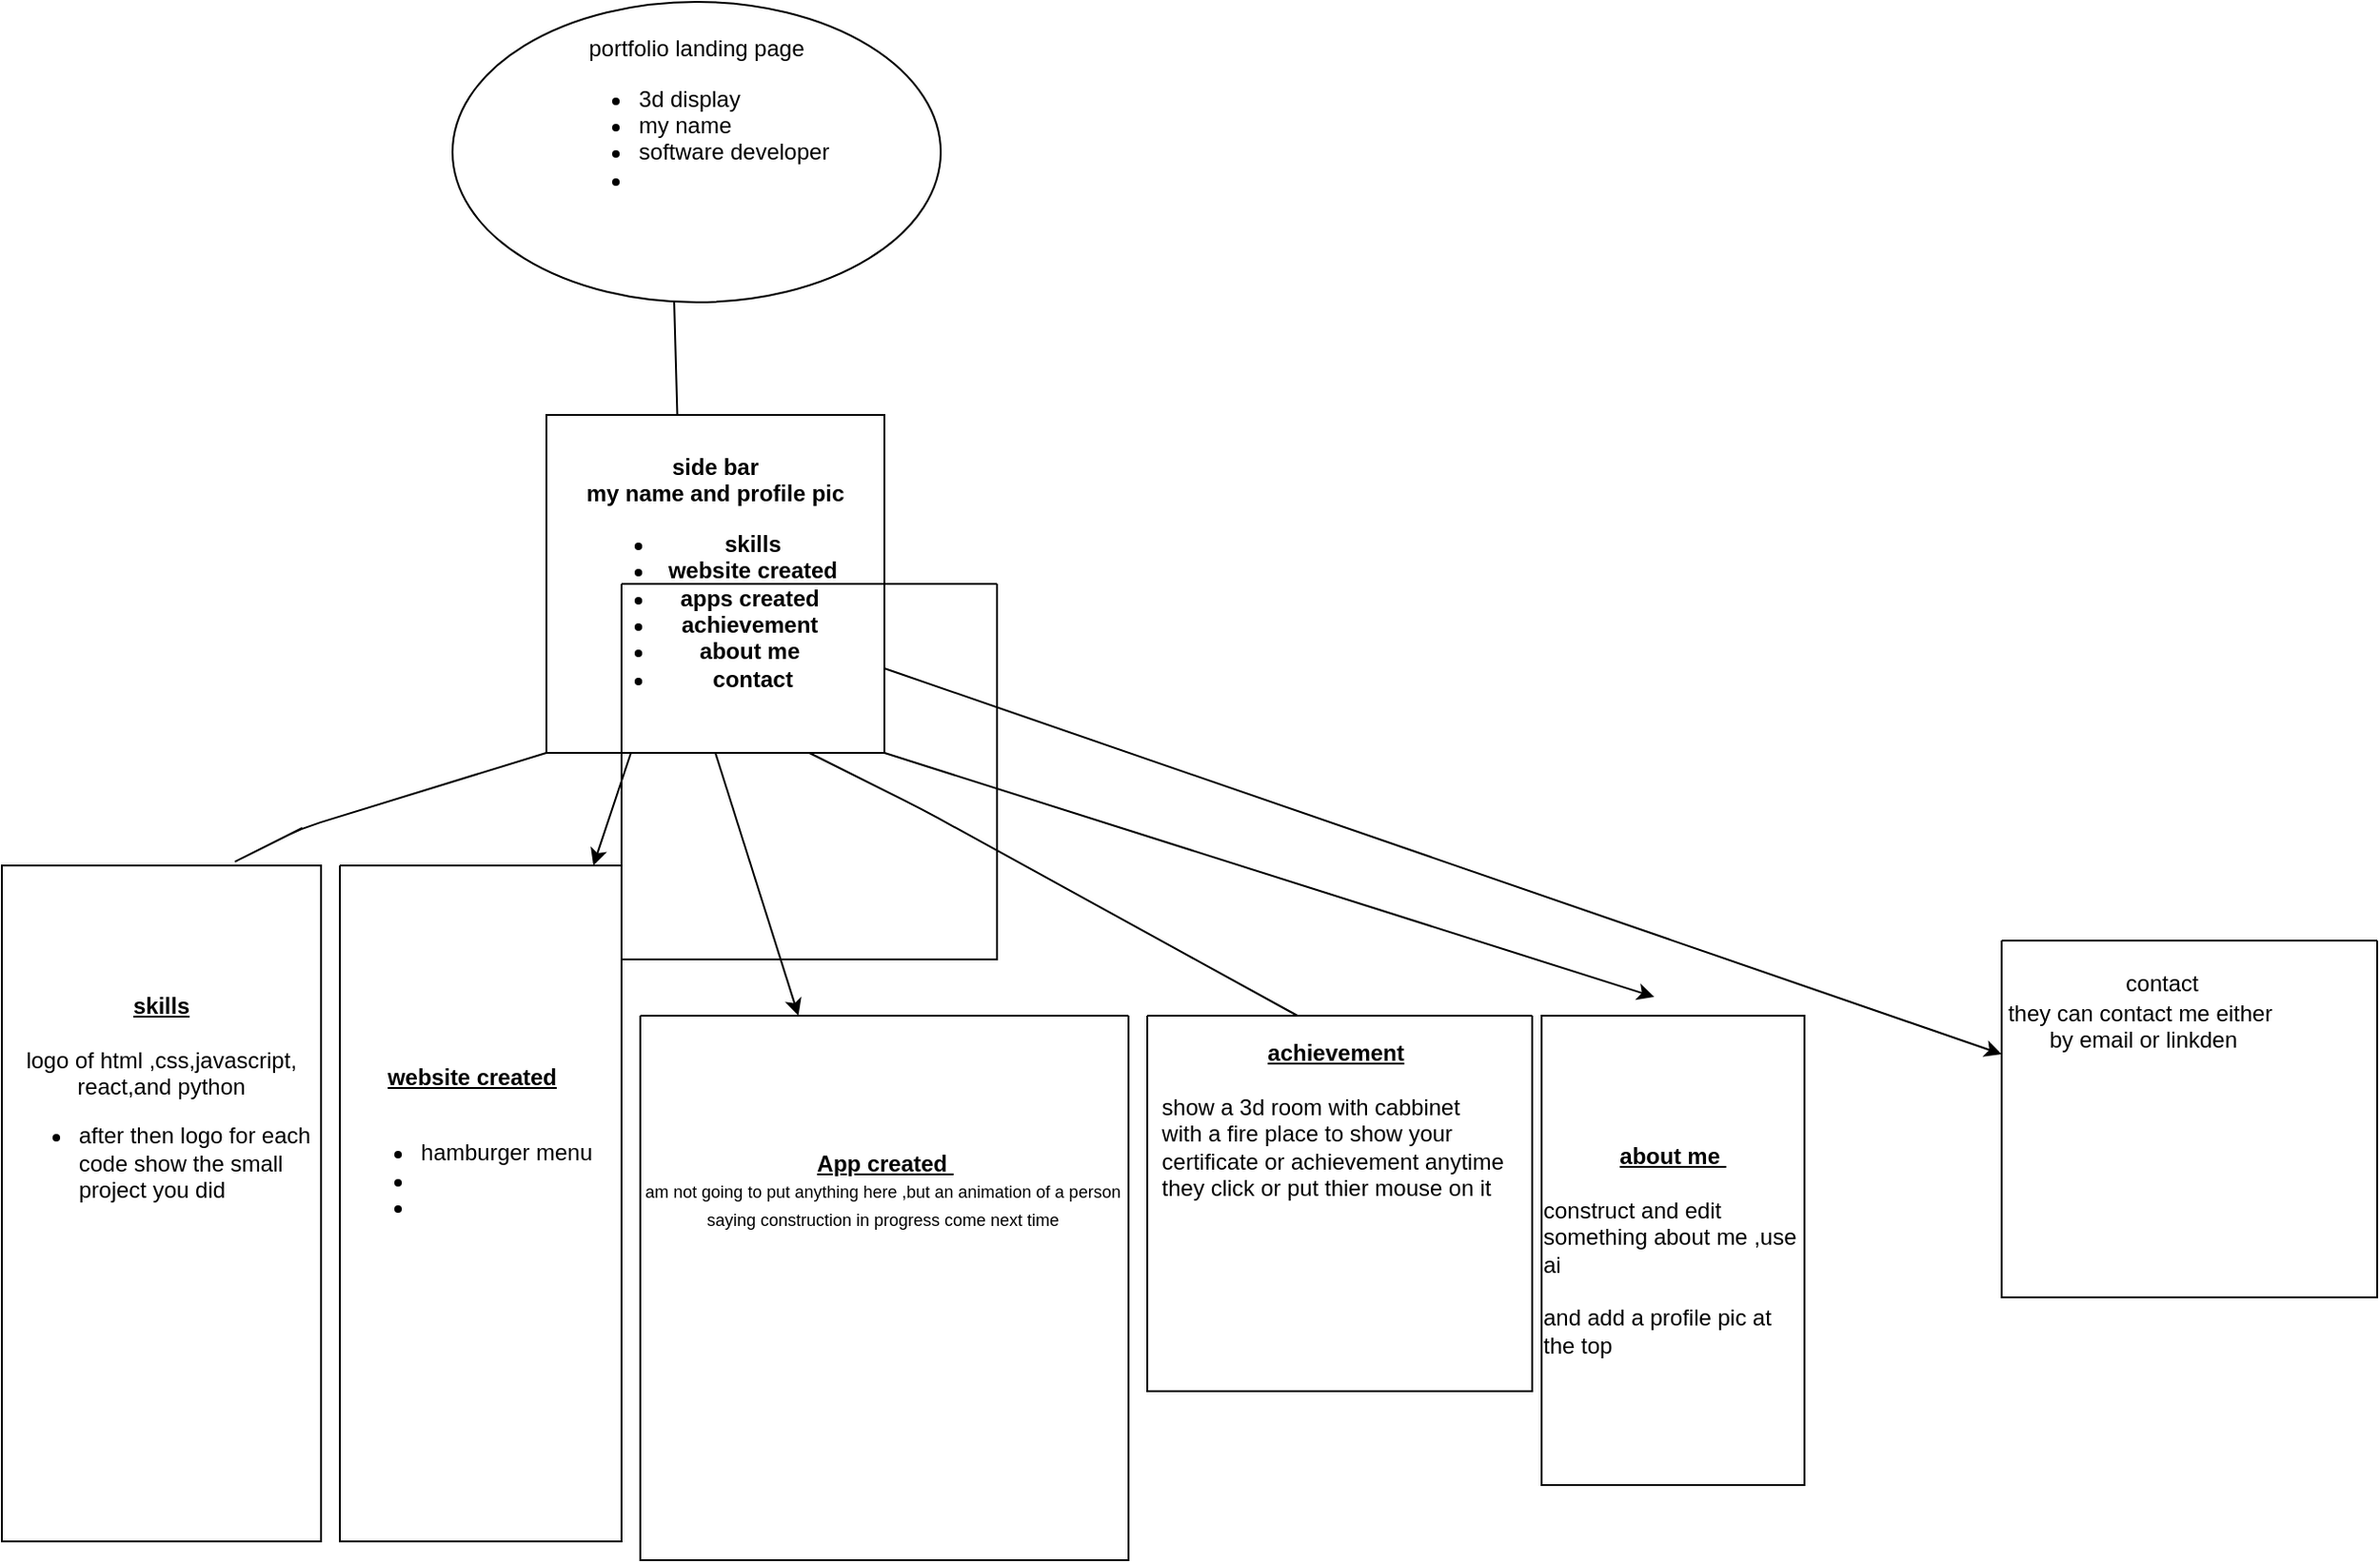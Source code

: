 <mxfile>
    <diagram id="KghgxJheUcix_I2PBXYU" name="Page-1">
        <mxGraphModel dx="662" dy="475" grid="1" gridSize="10" guides="1" tooltips="1" connect="1" arrows="1" fold="1" page="1" pageScale="1" pageWidth="850" pageHeight="1100" math="0" shadow="0">
            <root>
                <mxCell id="0"/>
                <mxCell id="1" parent="0"/>
                <mxCell id="2" value="&lt;div&gt;&lt;br&gt;&lt;/div&gt;portfolio landing page&lt;div style=&quot;text-align: left;&quot;&gt;&lt;ul&gt;&lt;li&gt;3d display&lt;/li&gt;&lt;li&gt;my name&lt;/li&gt;&lt;li&gt;software developer&lt;/li&gt;&lt;li&gt;&lt;br&gt;&lt;/li&gt;&lt;/ul&gt;&lt;/div&gt;&lt;div&gt;&amp;nbsp;&lt;/div&gt;&lt;div&gt;&amp;nbsp;&lt;div&gt;&lt;br&gt;&lt;/div&gt;&lt;/div&gt;" style="ellipse;whiteSpace=wrap;html=1;" parent="1" vertex="1">
                    <mxGeometry x="250" y="10" width="260" height="160" as="geometry"/>
                </mxCell>
                <mxCell id="3" value="" style="endArrow=none;html=1;entryX=0.454;entryY=1;entryDx=0;entryDy=0;entryPerimeter=0;" parent="1" target="2" edge="1">
                    <mxGeometry width="50" height="50" relative="1" as="geometry">
                        <mxPoint x="368" y="240" as="sourcePoint"/>
                        <mxPoint x="330" y="190" as="targetPoint"/>
                        <Array as="points">
                            <mxPoint x="370" y="240"/>
                        </Array>
                    </mxGeometry>
                </mxCell>
                <mxCell id="9" style="edgeStyle=none;html=1;exitX=0.25;exitY=1;exitDx=0;exitDy=0;" edge="1" parent="1" source="4" target="10">
                    <mxGeometry relative="1" as="geometry">
                        <mxPoint x="290" y="460" as="targetPoint"/>
                    </mxGeometry>
                </mxCell>
                <mxCell id="12" style="edgeStyle=none;html=1;exitX=0.5;exitY=1;exitDx=0;exitDy=0;" edge="1" parent="1" source="4" target="13">
                    <mxGeometry relative="1" as="geometry">
                        <mxPoint x="390" y="470" as="targetPoint"/>
                    </mxGeometry>
                </mxCell>
                <mxCell id="22" style="edgeStyle=none;html=1;exitX=1;exitY=1;exitDx=0;exitDy=0;" edge="1" parent="1" source="4">
                    <mxGeometry relative="1" as="geometry">
                        <mxPoint x="890" y="540" as="targetPoint"/>
                    </mxGeometry>
                </mxCell>
                <mxCell id="24" style="edgeStyle=none;html=1;exitX=1;exitY=0.75;exitDx=0;exitDy=0;" edge="1" parent="1" source="4" target="25">
                    <mxGeometry relative="1" as="geometry">
                        <mxPoint x="1083" y="540" as="targetPoint"/>
                    </mxGeometry>
                </mxCell>
                <mxCell id="4" value="&lt;b&gt;side bar&lt;/b&gt;&lt;div&gt;&lt;div style=&quot;text-align: left;&quot;&gt;&lt;b&gt;my name and profile pic&lt;/b&gt;&lt;/div&gt;&lt;div&gt;&lt;ul&gt;&lt;li&gt;&lt;b&gt;skills&lt;/b&gt;&lt;/li&gt;&lt;li&gt;&lt;b&gt;website created&lt;/b&gt;&lt;/li&gt;&lt;li&gt;&lt;b&gt;apps created&amp;nbsp;&lt;/b&gt;&lt;/li&gt;&lt;li&gt;&lt;b&gt;achievement&amp;nbsp;&lt;/b&gt;&lt;/li&gt;&lt;li&gt;&lt;b&gt;about me&amp;nbsp;&lt;/b&gt;&lt;/li&gt;&lt;li&gt;&lt;b&gt;contact&lt;/b&gt;&lt;/li&gt;&lt;/ul&gt;&lt;/div&gt;&lt;/div&gt;" style="whiteSpace=wrap;html=1;aspect=fixed;" parent="1" vertex="1">
                    <mxGeometry x="300" y="230" width="180" height="180" as="geometry"/>
                </mxCell>
                <mxCell id="5" value="" style="endArrow=none;html=1;entryX=0;entryY=1;entryDx=0;entryDy=0;" edge="1" parent="1" target="4">
                    <mxGeometry width="50" height="50" relative="1" as="geometry">
                        <mxPoint x="170" y="450" as="sourcePoint"/>
                        <mxPoint x="360" y="450" as="targetPoint"/>
                        <Array as="points">
                            <mxPoint x="130" y="470"/>
                            <mxPoint x="170" y="450"/>
                        </Array>
                    </mxGeometry>
                </mxCell>
                <mxCell id="8" value="&lt;b&gt;&lt;u&gt;skills&lt;/u&gt;&lt;/b&gt;&lt;div&gt;&lt;span style=&quot;background-color: transparent; text-align: left;&quot;&gt;&lt;br&gt;&lt;/span&gt;&lt;/div&gt;&lt;div&gt;&lt;span style=&quot;background-color: transparent; text-align: left;&quot;&gt;logo of html ,css,javascript, react,and python&lt;/span&gt;&lt;/div&gt;&lt;div style=&quot;&quot;&gt;&lt;ul&gt;&lt;li style=&quot;text-align: left;&quot;&gt;after then logo for each code show the small project you did&lt;/li&gt;&lt;/ul&gt;&lt;/div&gt;&lt;div&gt;&lt;b&gt;&lt;u&gt;&lt;br&gt;&lt;/u&gt;&lt;/b&gt;&lt;/div&gt;&lt;div&gt;&lt;b&gt;&lt;u&gt;&lt;br&gt;&lt;/u&gt;&lt;/b&gt;&lt;/div&gt;&lt;div&gt;&lt;b&gt;&lt;u&gt;&lt;br&gt;&lt;/u&gt;&lt;/b&gt;&lt;/div&gt;&lt;div&gt;&lt;b&gt;&lt;u&gt;&lt;br&gt;&lt;/u&gt;&lt;/b&gt;&lt;/div&gt;&lt;div&gt;&lt;b&gt;&lt;u&gt;&lt;br&gt;&lt;/u&gt;&lt;/b&gt;&lt;/div&gt;&lt;div&gt;&lt;b&gt;&lt;u&gt;&lt;br&gt;&lt;/u&gt;&lt;/b&gt;&lt;/div&gt;&lt;div&gt;&lt;b&gt;&lt;u&gt;&lt;br&gt;&lt;/u&gt;&lt;/b&gt;&lt;/div&gt;" style="whiteSpace=wrap;html=1;" vertex="1" parent="1">
                    <mxGeometry x="10" y="470" width="170" height="360" as="geometry"/>
                </mxCell>
                <mxCell id="10" value="" style="swimlane;startSize=0;" vertex="1" parent="1">
                    <mxGeometry x="190" y="470" width="150" height="360" as="geometry"/>
                </mxCell>
                <mxCell id="11" value="&lt;b&gt;&lt;u&gt;website created&lt;/u&gt;&lt;/b&gt;&lt;div&gt;&lt;b&gt;&lt;u&gt;&lt;br&gt;&lt;/u&gt;&lt;/b&gt;&lt;/div&gt;&lt;div style=&quot;text-align: left;&quot;&gt;&lt;ul&gt;&lt;li&gt;hamburger menu&amp;nbsp;&lt;/li&gt;&lt;li&gt;&lt;br&gt;&lt;/li&gt;&lt;li&gt;&lt;br&gt;&lt;/li&gt;&lt;/ul&gt;&lt;/div&gt;" style="text;html=1;align=center;verticalAlign=middle;resizable=0;points=[];autosize=1;strokeColor=none;fillColor=none;" vertex="1" parent="1">
                    <mxGeometry x="180" y="558" width="160" height="130" as="geometry"/>
                </mxCell>
                <mxCell id="13" value="" style="swimlane;startSize=0;" vertex="1" parent="1">
                    <mxGeometry x="350" y="550" width="260" height="290" as="geometry"/>
                </mxCell>
                <mxCell id="14" value="&lt;b&gt;&lt;u&gt;App created&amp;nbsp;&lt;/u&gt;&lt;/b&gt;&lt;div&gt;&lt;div style=&quot;&quot;&gt;&lt;span style=&quot;font-size: 9px; background-color: transparent;&quot;&gt;am not going to put anything here ,but an animation of a person&amp;nbsp;&lt;/span&gt;&lt;br&gt;&lt;div style=&quot;&quot;&gt;&lt;span style=&quot;background-color: transparent; font-size: 9px;&quot;&gt;saying construction in progress come next time&amp;nbsp;&lt;/span&gt;&lt;/div&gt;&lt;/div&gt;&lt;div&gt;&lt;div&gt;&lt;b&gt;&lt;u&gt;&lt;br&gt;&lt;/u&gt;&lt;/b&gt;&lt;/div&gt;&lt;/div&gt;&lt;/div&gt;" style="text;html=1;align=center;verticalAlign=middle;resizable=0;points=[];autosize=1;strokeColor=none;fillColor=none;" vertex="1" parent="1">
                    <mxGeometry x="340" y="615" width="280" height="70" as="geometry"/>
                </mxCell>
                <mxCell id="16" value="" style="endArrow=none;html=1;" edge="1" parent="1">
                    <mxGeometry width="50" height="50" relative="1" as="geometry">
                        <mxPoint x="700" y="550" as="sourcePoint"/>
                        <mxPoint x="440" y="410" as="targetPoint"/>
                        <Array as="points">
                            <mxPoint x="500" y="440"/>
                            <mxPoint x="440" y="410"/>
                        </Array>
                    </mxGeometry>
                </mxCell>
                <mxCell id="17" value="" style="swimlane;startSize=0;" vertex="1" parent="1">
                    <mxGeometry x="340" y="320" width="200" height="200" as="geometry">
                        <mxRectangle x="340" y="320" width="50" height="40" as="alternateBounds"/>
                    </mxGeometry>
                </mxCell>
                <mxCell id="18" value="" style="swimlane;startSize=0;" vertex="1" parent="1">
                    <mxGeometry x="620" y="550" width="205" height="200" as="geometry"/>
                </mxCell>
                <mxCell id="21" value="&lt;b&gt;&lt;u&gt;achievement&lt;/u&gt;&lt;/b&gt;&lt;div style=&quot;text-align: left;&quot;&gt;&lt;br&gt;&lt;/div&gt;&lt;div style=&quot;text-align: left;&quot;&gt;show a 3d room with cabbinet&lt;/div&gt;&lt;div style=&quot;text-align: left;&quot;&gt;with a fire place to show your&amp;nbsp;&lt;/div&gt;&lt;div style=&quot;text-align: left;&quot;&gt;certificate or achievement anytime&amp;nbsp;&lt;/div&gt;&lt;div style=&quot;text-align: left;&quot;&gt;they click or put thier mouse on it&lt;/div&gt;&lt;div style=&quot;text-align: left;&quot;&gt;&lt;br&gt;&lt;/div&gt;" style="text;html=1;align=center;verticalAlign=middle;resizable=0;points=[];autosize=1;strokeColor=none;fillColor=none;" vertex="1" parent="18">
                    <mxGeometry x="-5" y="8" width="210" height="110" as="geometry"/>
                </mxCell>
                <mxCell id="23" value="&lt;b&gt;&lt;u&gt;about me&amp;nbsp;&lt;/u&gt;&lt;/b&gt;&lt;div&gt;&lt;b&gt;&lt;u&gt;&lt;br&gt;&lt;/u&gt;&lt;/b&gt;&lt;/div&gt;&lt;div style=&quot;text-align: left;&quot;&gt;construct and edit&amp;nbsp; something about me ,use ai&lt;/div&gt;&lt;div style=&quot;text-align: left;&quot;&gt;&lt;br&gt;&lt;/div&gt;&lt;div style=&quot;text-align: left;&quot;&gt;and add a profile pic at the top&lt;/div&gt;" style="whiteSpace=wrap;html=1;" vertex="1" parent="1">
                    <mxGeometry x="830" y="550" width="140" height="250" as="geometry"/>
                </mxCell>
                <mxCell id="25" value="" style="swimlane;startSize=0;" vertex="1" parent="1">
                    <mxGeometry x="1075" y="510" width="200" height="190" as="geometry"/>
                </mxCell>
                <mxCell id="28" value="contact" style="text;html=1;align=center;verticalAlign=middle;resizable=0;points=[];autosize=1;strokeColor=none;fillColor=none;" vertex="1" parent="1">
                    <mxGeometry x="1130" y="518" width="60" height="30" as="geometry"/>
                </mxCell>
                <mxCell id="29" value="they can contact me either&amp;nbsp;&lt;div&gt;&lt;font color=&quot;#000000&quot;&gt;by email or linkden&lt;br&gt;&lt;/font&gt;&lt;div&gt;&lt;br&gt;&lt;/div&gt;&lt;/div&gt;" style="text;html=1;align=center;verticalAlign=middle;resizable=0;points=[];autosize=1;strokeColor=none;fillColor=none;" vertex="1" parent="1">
                    <mxGeometry x="1065" y="533" width="170" height="60" as="geometry"/>
                </mxCell>
            </root>
        </mxGraphModel>
    </diagram>
</mxfile>